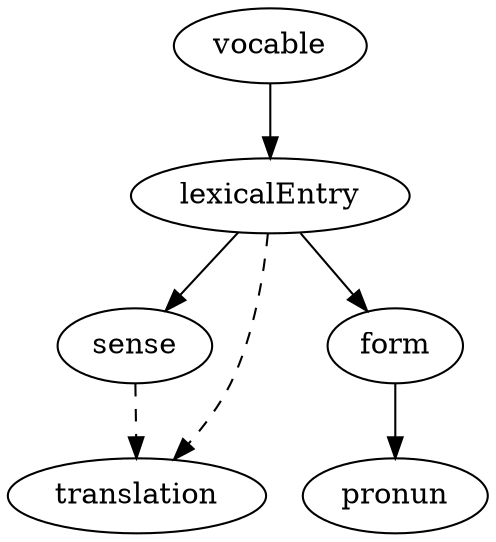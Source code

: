 digraph graphname {
	vocable -> lexicalEntry
	lexicalEntry -> sense
	lexicalEntry -> translation [style=dashed]
	lexicalEntry -> form
	form -> pronun
	sense -> translation [style=dashed]
}
